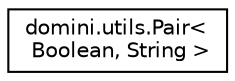 digraph "Graphical Class Hierarchy"
{
  edge [fontname="Helvetica",fontsize="10",labelfontname="Helvetica",labelfontsize="10"];
  node [fontname="Helvetica",fontsize="10",shape=record];
  rankdir="LR";
  Node0 [label="domini.utils.Pair\<\l Boolean, String \>",height=0.2,width=0.4,color="black", fillcolor="white", style="filled",URL="$classdomini_1_1utils_1_1Pair.html"];
}
